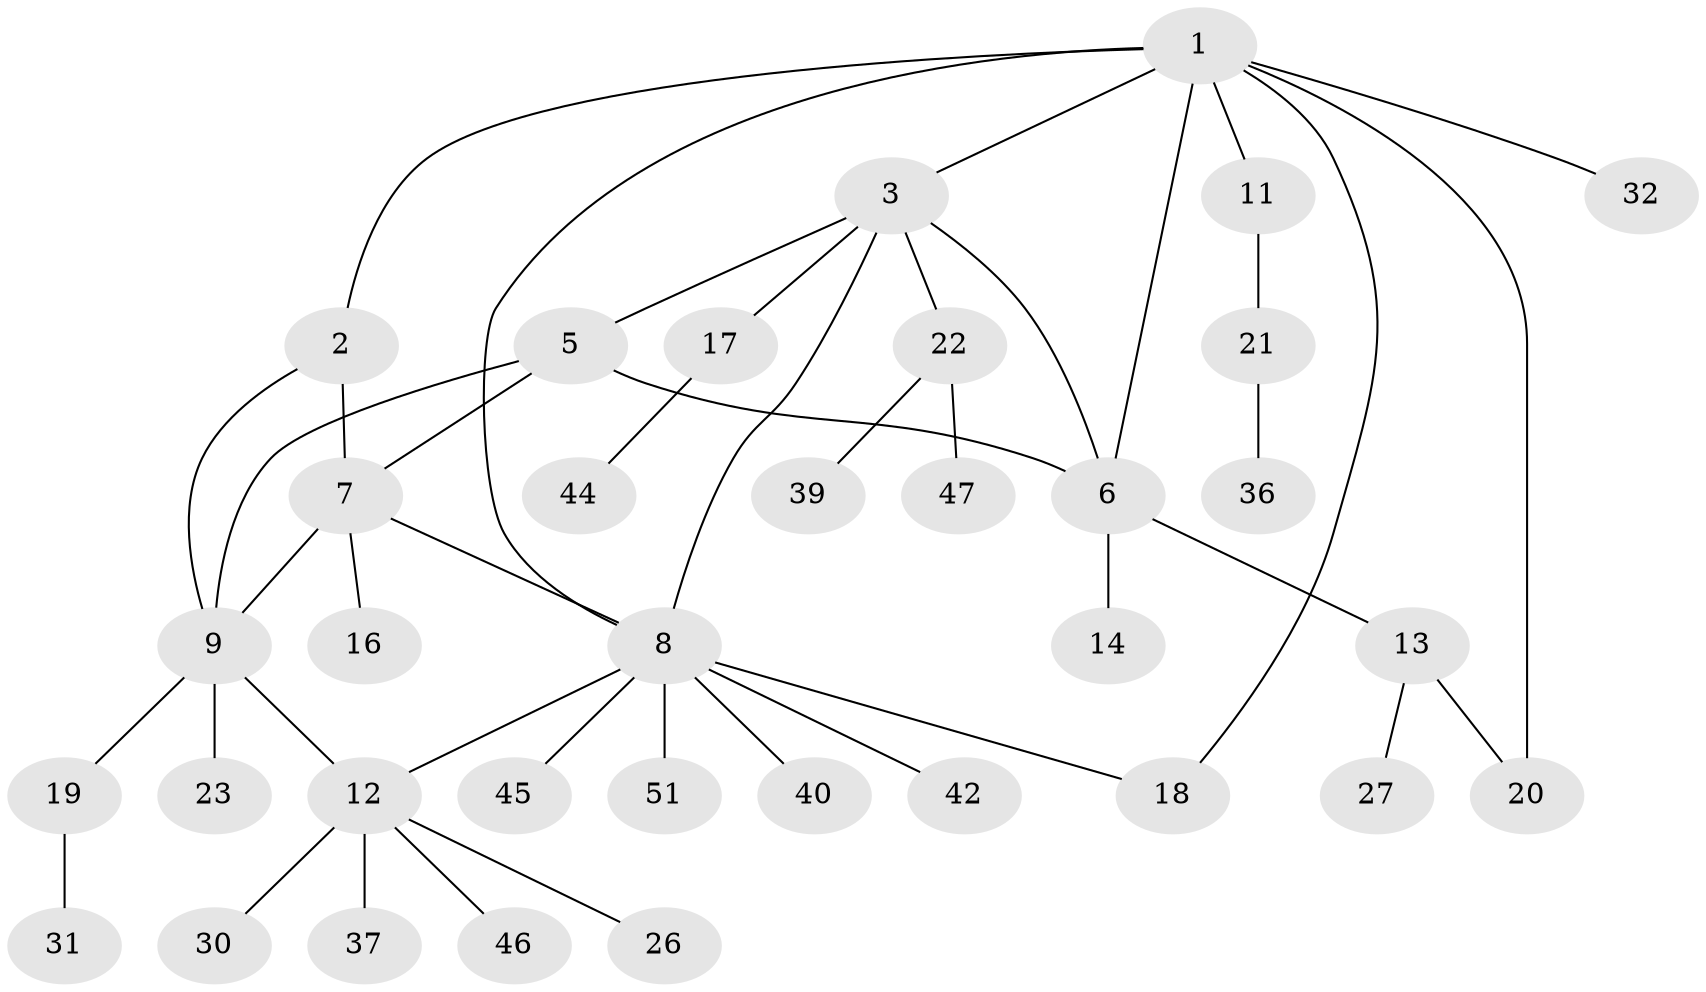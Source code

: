 // Generated by graph-tools (version 1.1) at 2025/24/03/03/25 07:24:13]
// undirected, 35 vertices, 44 edges
graph export_dot {
graph [start="1"]
  node [color=gray90,style=filled];
  1 [super="+38"];
  2;
  3 [super="+4"];
  5 [super="+10"];
  6 [super="+25"];
  7 [super="+15"];
  8 [super="+28"];
  9 [super="+49"];
  11;
  12 [super="+33"];
  13 [super="+34"];
  14 [super="+43"];
  16;
  17 [super="+24"];
  18;
  19 [super="+35"];
  20 [super="+48"];
  21 [super="+29"];
  22 [super="+50"];
  23;
  26;
  27;
  30 [super="+41"];
  31;
  32;
  36;
  37;
  39;
  40;
  42;
  44;
  45;
  46;
  47;
  51;
  1 -- 2;
  1 -- 3;
  1 -- 6;
  1 -- 11;
  1 -- 18;
  1 -- 32;
  1 -- 20;
  1 -- 8;
  2 -- 7;
  2 -- 9;
  3 -- 6;
  3 -- 17;
  3 -- 22;
  3 -- 8;
  3 -- 5;
  5 -- 6;
  5 -- 7;
  5 -- 9;
  6 -- 13;
  6 -- 14;
  7 -- 8;
  7 -- 9;
  7 -- 16;
  8 -- 18;
  8 -- 45;
  8 -- 51;
  8 -- 12;
  8 -- 40;
  8 -- 42;
  9 -- 12;
  9 -- 19;
  9 -- 23;
  11 -- 21;
  12 -- 26;
  12 -- 30;
  12 -- 37;
  12 -- 46;
  13 -- 20;
  13 -- 27;
  17 -- 44;
  19 -- 31;
  21 -- 36;
  22 -- 39;
  22 -- 47;
}
